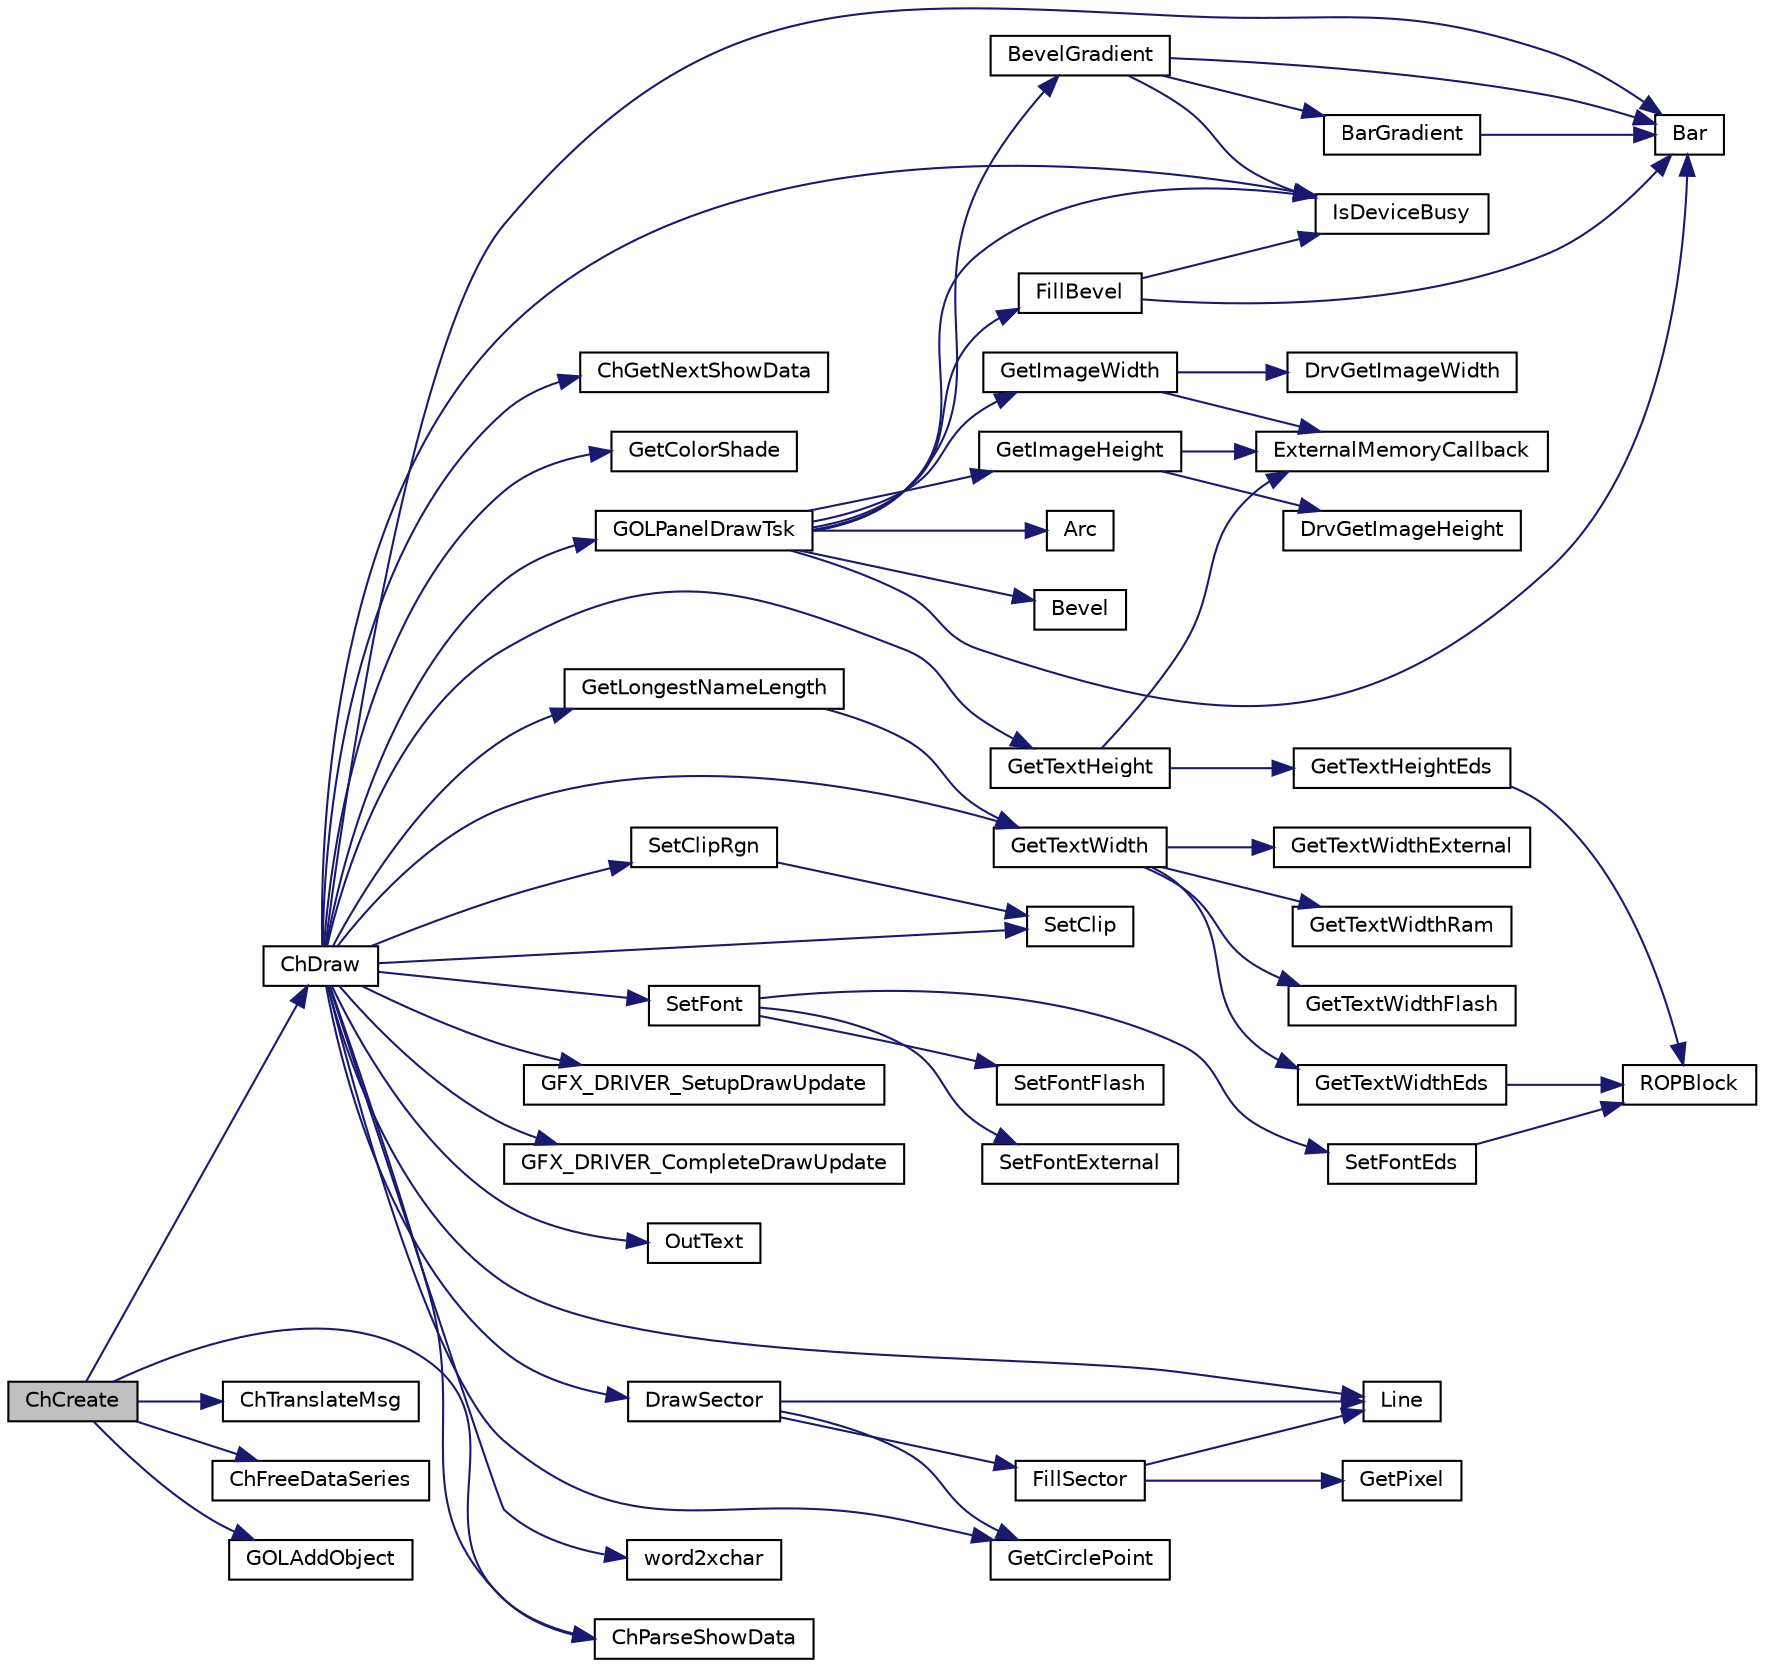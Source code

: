 digraph "ChCreate"
{
  edge [fontname="Helvetica",fontsize="10",labelfontname="Helvetica",labelfontsize="10"];
  node [fontname="Helvetica",fontsize="10",shape=record];
  rankdir="LR";
  Node1 [label="ChCreate",height=0.2,width=0.4,color="black", fillcolor="grey75", style="filled", fontcolor="black"];
  Node1 -> Node2 [color="midnightblue",fontsize="10",style="solid",fontname="Helvetica"];
  Node2 [label="ChDraw",height=0.2,width=0.4,color="black", fillcolor="white", style="filled",URL="$_chart_8c.html#ae94d3144d62a125f960cc138130721bb"];
  Node2 -> Node3 [color="midnightblue",fontsize="10",style="solid",fontname="Helvetica"];
  Node3 [label="IsDeviceBusy",height=0.2,width=0.4,color="black", fillcolor="white", style="filled",URL="$drv_t_f_t001_8c.html#a0ff44afc8539dc2bfe7acc1fce987b5a"];
  Node2 -> Node4 [color="midnightblue",fontsize="10",style="solid",fontname="Helvetica"];
  Node4 [label="GFX_DRIVER_SetupDrawUpdate",height=0.2,width=0.4,color="black", fillcolor="white", style="filled",URL="$_display_driver_8h.html#a5aedb9585841927714ec988d95b21971"];
  Node2 -> Node5 [color="midnightblue",fontsize="10",style="solid",fontname="Helvetica"];
  Node5 [label="Bar",height=0.2,width=0.4,color="black", fillcolor="white", style="filled",URL="$drv_t_f_t001_8c.html#a1127c70a0c39d3340abc25a4bd159c90"];
  Node2 -> Node6 [color="midnightblue",fontsize="10",style="solid",fontname="Helvetica"];
  Node6 [label="GFX_DRIVER_CompleteDrawUpdate",height=0.2,width=0.4,color="black", fillcolor="white", style="filled",URL="$_display_driver_8h.html#a561b13096a6795a7ae72408135f1f64a"];
  Node2 -> Node7 [color="midnightblue",fontsize="10",style="solid",fontname="Helvetica"];
  Node7 [label="GetLongestNameLength",height=0.2,width=0.4,color="black", fillcolor="white", style="filled",URL="$_chart_8c.html#a8943da6840e519da2df32de4d1f19e38"];
  Node7 -> Node8 [color="midnightblue",fontsize="10",style="solid",fontname="Helvetica"];
  Node8 [label="GetTextWidth",height=0.2,width=0.4,color="black", fillcolor="white", style="filled",URL="$mchp_gfx_drv_8c.html#ada00f826fccf0d6eae990dfb2f76d3ca"];
  Node8 -> Node9 [color="midnightblue",fontsize="10",style="solid",fontname="Helvetica"];
  Node9 [label="GetTextWidthRam",height=0.2,width=0.4,color="black", fillcolor="white", style="filled",URL="$_primitive_8h.html#a62f1600b367ae296cdc25a65bc2ca0e4"];
  Node8 -> Node10 [color="midnightblue",fontsize="10",style="solid",fontname="Helvetica"];
  Node10 [label="GetTextWidthFlash",height=0.2,width=0.4,color="black", fillcolor="white", style="filled",URL="$_primitive_8h.html#a526e56458bffcda0278c6c6451292c5f"];
  Node8 -> Node11 [color="midnightblue",fontsize="10",style="solid",fontname="Helvetica"];
  Node11 [label="GetTextWidthExternal",height=0.2,width=0.4,color="black", fillcolor="white", style="filled",URL="$_primitive_8h.html#a63c9e43a06f0d8224419aec2f4befe3d"];
  Node8 -> Node12 [color="midnightblue",fontsize="10",style="solid",fontname="Helvetica"];
  Node12 [label="GetTextWidthEds",height=0.2,width=0.4,color="black", fillcolor="white", style="filled",URL="$mchp_gfx_drv_8c.html#aeb33147703305bd0c6a6e2b9cfd3aaad"];
  Node12 -> Node13 [color="midnightblue",fontsize="10",style="solid",fontname="Helvetica"];
  Node13 [label="ROPBlock",height=0.2,width=0.4,color="black", fillcolor="white", style="filled",URL="$mchp_gfx_drv_8c.html#a0c6cf4c2bc9ef68c22b09f6ced12e887"];
  Node2 -> Node14 [color="midnightblue",fontsize="10",style="solid",fontname="Helvetica"];
  Node14 [label="GetTextHeight",height=0.2,width=0.4,color="black", fillcolor="white", style="filled",URL="$mchp_gfx_drv_8c.html#aa326de021b2580764f2260a7c446c9f8"];
  Node14 -> Node15 [color="midnightblue",fontsize="10",style="solid",fontname="Helvetica"];
  Node15 [label="ExternalMemoryCallback",height=0.2,width=0.4,color="black", fillcolor="white", style="filled",URL="$_primitive_8h.html#ae99cb247f7820909774ce7f4d345fc55"];
  Node14 -> Node16 [color="midnightblue",fontsize="10",style="solid",fontname="Helvetica"];
  Node16 [label="GetTextHeightEds",height=0.2,width=0.4,color="black", fillcolor="white", style="filled",URL="$mchp_gfx_drv_8c.html#a6e223656c7d8e1bd5dade22d0b56de82"];
  Node16 -> Node13 [color="midnightblue",fontsize="10",style="solid",fontname="Helvetica"];
  Node2 -> Node8 [color="midnightblue",fontsize="10",style="solid",fontname="Helvetica"];
  Node2 -> Node17 [color="midnightblue",fontsize="10",style="solid",fontname="Helvetica"];
  Node17 [label="ChParseShowData",height=0.2,width=0.4,color="black", fillcolor="white", style="filled",URL="$_chart_8c.html#ad84b4f072900e777293b2287d7291f58"];
  Node2 -> Node18 [color="midnightblue",fontsize="10",style="solid",fontname="Helvetica"];
  Node18 [label="GOLPanelDrawTsk",height=0.2,width=0.4,color="black", fillcolor="white", style="filled",URL="$_g_o_l_8c.html#a9d993f570a5a333450b08addacdfc974"];
  Node18 -> Node19 [color="midnightblue",fontsize="10",style="solid",fontname="Helvetica"];
  Node19 [label="GetImageWidth",height=0.2,width=0.4,color="black", fillcolor="white", style="filled",URL="$mchp_gfx_drv_8c.html#a9d6b711f608c6280dbf3db965bf53f81"];
  Node19 -> Node20 [color="midnightblue",fontsize="10",style="solid",fontname="Helvetica"];
  Node20 [label="DrvGetImageWidth",height=0.2,width=0.4,color="black", fillcolor="white", style="filled",URL="$mchp_gfx_drv_8c.html#a05ead627e39e37639c948aeb1b0055e2"];
  Node19 -> Node15 [color="midnightblue",fontsize="10",style="solid",fontname="Helvetica"];
  Node18 -> Node21 [color="midnightblue",fontsize="10",style="solid",fontname="Helvetica"];
  Node21 [label="GetImageHeight",height=0.2,width=0.4,color="black", fillcolor="white", style="filled",URL="$mchp_gfx_drv_8c.html#a735808e61dbe820f1d2cea86e0201b1c"];
  Node21 -> Node22 [color="midnightblue",fontsize="10",style="solid",fontname="Helvetica"];
  Node22 [label="DrvGetImageHeight",height=0.2,width=0.4,color="black", fillcolor="white", style="filled",URL="$mchp_gfx_drv_8c.html#a196ad1219f94614d21e8f7c20dfa9d54"];
  Node21 -> Node15 [color="midnightblue",fontsize="10",style="solid",fontname="Helvetica"];
  Node18 -> Node23 [color="midnightblue",fontsize="10",style="solid",fontname="Helvetica"];
  Node23 [label="Arc",height=0.2,width=0.4,color="black", fillcolor="white", style="filled",URL="$_primitive_8h.html#a5707d25502a3e8c1217559f5567fbf44"];
  Node18 -> Node5 [color="midnightblue",fontsize="10",style="solid",fontname="Helvetica"];
  Node18 -> Node24 [color="midnightblue",fontsize="10",style="solid",fontname="Helvetica"];
  Node24 [label="BevelGradient",height=0.2,width=0.4,color="black", fillcolor="white", style="filled",URL="$_primitive_8c.html#a679c93e02fea2b29eedde577b7b576d9"];
  Node24 -> Node3 [color="midnightblue",fontsize="10",style="solid",fontname="Helvetica"];
  Node24 -> Node5 [color="midnightblue",fontsize="10",style="solid",fontname="Helvetica"];
  Node24 -> Node25 [color="midnightblue",fontsize="10",style="solid",fontname="Helvetica"];
  Node25 [label="BarGradient",height=0.2,width=0.4,color="black", fillcolor="white", style="filled",URL="$_primitive_8c.html#a8cbf0b845f5cab0533a4f256b45126ba"];
  Node25 -> Node5 [color="midnightblue",fontsize="10",style="solid",fontname="Helvetica"];
  Node18 -> Node26 [color="midnightblue",fontsize="10",style="solid",fontname="Helvetica"];
  Node26 [label="FillBevel",height=0.2,width=0.4,color="black", fillcolor="white", style="filled",URL="$_primitive_8c.html#a9596558ab879615fb349ab5ac63e1439"];
  Node26 -> Node5 [color="midnightblue",fontsize="10",style="solid",fontname="Helvetica"];
  Node26 -> Node3 [color="midnightblue",fontsize="10",style="solid",fontname="Helvetica"];
  Node18 -> Node27 [color="midnightblue",fontsize="10",style="solid",fontname="Helvetica"];
  Node27 [label="Bevel",height=0.2,width=0.4,color="black", fillcolor="white", style="filled",URL="$_primitive_8h.html#ae13dd4f088c7564dbc5737d7b7215a9b"];
  Node18 -> Node3 [color="midnightblue",fontsize="10",style="solid",fontname="Helvetica"];
  Node2 -> Node28 [color="midnightblue",fontsize="10",style="solid",fontname="Helvetica"];
  Node28 [label="SetFont",height=0.2,width=0.4,color="black", fillcolor="white", style="filled",URL="$mchp_gfx_drv_8c.html#ac7545477aa730cd4411bf167e36be4d2"];
  Node28 -> Node29 [color="midnightblue",fontsize="10",style="solid",fontname="Helvetica"];
  Node29 [label="SetFontFlash",height=0.2,width=0.4,color="black", fillcolor="white", style="filled",URL="$_primitive_8h.html#a4230e4793e9071c57632635b13730196"];
  Node28 -> Node30 [color="midnightblue",fontsize="10",style="solid",fontname="Helvetica"];
  Node30 [label="SetFontExternal",height=0.2,width=0.4,color="black", fillcolor="white", style="filled",URL="$_primitive_8h.html#a52baa956ba4ac180550899f24a1e6fd2"];
  Node28 -> Node31 [color="midnightblue",fontsize="10",style="solid",fontname="Helvetica"];
  Node31 [label="SetFontEds",height=0.2,width=0.4,color="black", fillcolor="white", style="filled",URL="$mchp_gfx_drv_8c.html#adc6b3b26e646f3f49df4d4e48ee9801d"];
  Node31 -> Node13 [color="midnightblue",fontsize="10",style="solid",fontname="Helvetica"];
  Node2 -> Node32 [color="midnightblue",fontsize="10",style="solid",fontname="Helvetica"];
  Node32 [label="OutText",height=0.2,width=0.4,color="black", fillcolor="white", style="filled",URL="$_primitive_8h.html#a7065e54824522c9b24504ac571751e83"];
  Node2 -> Node33 [color="midnightblue",fontsize="10",style="solid",fontname="Helvetica"];
  Node33 [label="Line",height=0.2,width=0.4,color="black", fillcolor="white", style="filled",URL="$mchp_gfx_drv_8c.html#a757459f00bbfbd7d5721ab8373eab37e"];
  Node2 -> Node34 [color="midnightblue",fontsize="10",style="solid",fontname="Helvetica"];
  Node34 [label="word2xchar",height=0.2,width=0.4,color="black", fillcolor="white", style="filled",URL="$_chart_8c.html#a6cc5fd2d7be1d4e06067bfdb65252d12"];
  Node2 -> Node35 [color="midnightblue",fontsize="10",style="solid",fontname="Helvetica"];
  Node35 [label="SetClip",height=0.2,width=0.4,color="black", fillcolor="white", style="filled",URL="$mchp_gfx_drv_8c.html#a0deff569455e2b978876f72085a6f467"];
  Node2 -> Node36 [color="midnightblue",fontsize="10",style="solid",fontname="Helvetica"];
  Node36 [label="SetClipRgn",height=0.2,width=0.4,color="black", fillcolor="white", style="filled",URL="$mchp_gfx_drv_8c.html#acaeb6c748e0548309c45660d7f0d5402"];
  Node36 -> Node35 [color="midnightblue",fontsize="10",style="solid",fontname="Helvetica"];
  Node2 -> Node37 [color="midnightblue",fontsize="10",style="solid",fontname="Helvetica"];
  Node37 [label="ChGetNextShowData",height=0.2,width=0.4,color="black", fillcolor="white", style="filled",URL="$_chart_8c.html#a38ea8307b08db9ec952296c6506b2ddf"];
  Node2 -> Node38 [color="midnightblue",fontsize="10",style="solid",fontname="Helvetica"];
  Node38 [label="GetColorShade",height=0.2,width=0.4,color="black", fillcolor="white", style="filled",URL="$_chart_8c.html#a840c011bae2e046e060af1676b19ab5f"];
  Node2 -> Node39 [color="midnightblue",fontsize="10",style="solid",fontname="Helvetica"];
  Node39 [label="DrawSector",height=0.2,width=0.4,color="black", fillcolor="white", style="filled",URL="$_chart_8c.html#a5bef85db8cd47bdd293137c428662d62"];
  Node39 -> Node40 [color="midnightblue",fontsize="10",style="solid",fontname="Helvetica"];
  Node40 [label="GetCirclePoint",height=0.2,width=0.4,color="black", fillcolor="white", style="filled",URL="$_chart_8c.html#a19c73b3c6232530f7817521b4e280ca6"];
  Node39 -> Node33 [color="midnightblue",fontsize="10",style="solid",fontname="Helvetica"];
  Node39 -> Node41 [color="midnightblue",fontsize="10",style="solid",fontname="Helvetica"];
  Node41 [label="FillSector",height=0.2,width=0.4,color="black", fillcolor="white", style="filled",URL="$_chart_8c.html#a89264747cc125838e7bb55e32e48ca64"];
  Node41 -> Node42 [color="midnightblue",fontsize="10",style="solid",fontname="Helvetica"];
  Node42 [label="GetPixel",height=0.2,width=0.4,color="black", fillcolor="white", style="filled",URL="$_custom_display_driver_8c.html#ac85b6a55c036824e50c6e7748b2152c5"];
  Node41 -> Node33 [color="midnightblue",fontsize="10",style="solid",fontname="Helvetica"];
  Node2 -> Node40 [color="midnightblue",fontsize="10",style="solid",fontname="Helvetica"];
  Node1 -> Node43 [color="midnightblue",fontsize="10",style="solid",fontname="Helvetica"];
  Node43 [label="ChTranslateMsg",height=0.2,width=0.4,color="black", fillcolor="white", style="filled",URL="$_chart_8c.html#a7e8931d7896ba402bcd4a7a3df3eb1ee"];
  Node1 -> Node44 [color="midnightblue",fontsize="10",style="solid",fontname="Helvetica"];
  Node44 [label="ChFreeDataSeries",height=0.2,width=0.4,color="black", fillcolor="white", style="filled",URL="$_chart_8c.html#a86a34c982d0e9fec306ed1836293686e"];
  Node1 -> Node17 [color="midnightblue",fontsize="10",style="solid",fontname="Helvetica"];
  Node1 -> Node45 [color="midnightblue",fontsize="10",style="solid",fontname="Helvetica"];
  Node45 [label="GOLAddObject",height=0.2,width=0.4,color="black", fillcolor="white", style="filled",URL="$_g_o_l_8c.html#a94aae51b11bd0c190e5a4abed26658f7"];
}
